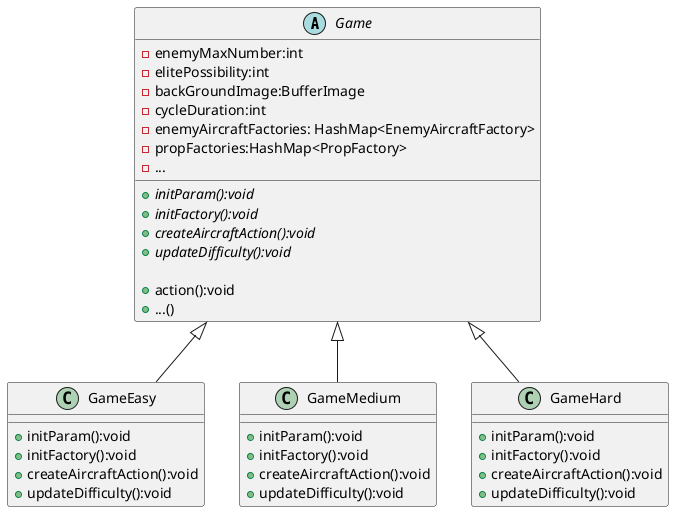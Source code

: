 @startuml
'https://plantuml.com/class-diagram
abstract class Game{
    - enemyMaxNumber:int
    - elitePossibility:int
    - backGroundImage:BufferImage
    - cycleDuration:int
    - enemyAircraftFactories: HashMap<EnemyAircraftFactory>
    - propFactories:HashMap<PropFactory>
    - ...


    + {abstract} initParam():void
    + {abstract} initFactory():void
    + {abstract} createAircraftAction():void
    + {abstract} updateDifficulty():void

    + action():void
    + ...()
}

class GameEasy{
    + initParam():void
    + initFactory():void
    + createAircraftAction():void
    + updateDifficulty():void
}

class GameMedium{
    + initParam():void
    + initFactory():void
    + createAircraftAction():void
    + updateDifficulty():void
}

class GameHard{
    + initParam():void
    + initFactory():void
    + createAircraftAction():void
    + updateDifficulty():void
}

Game <|-- GameEasy
Game <|-- GameMedium
Game <|-- GameHard



@enduml